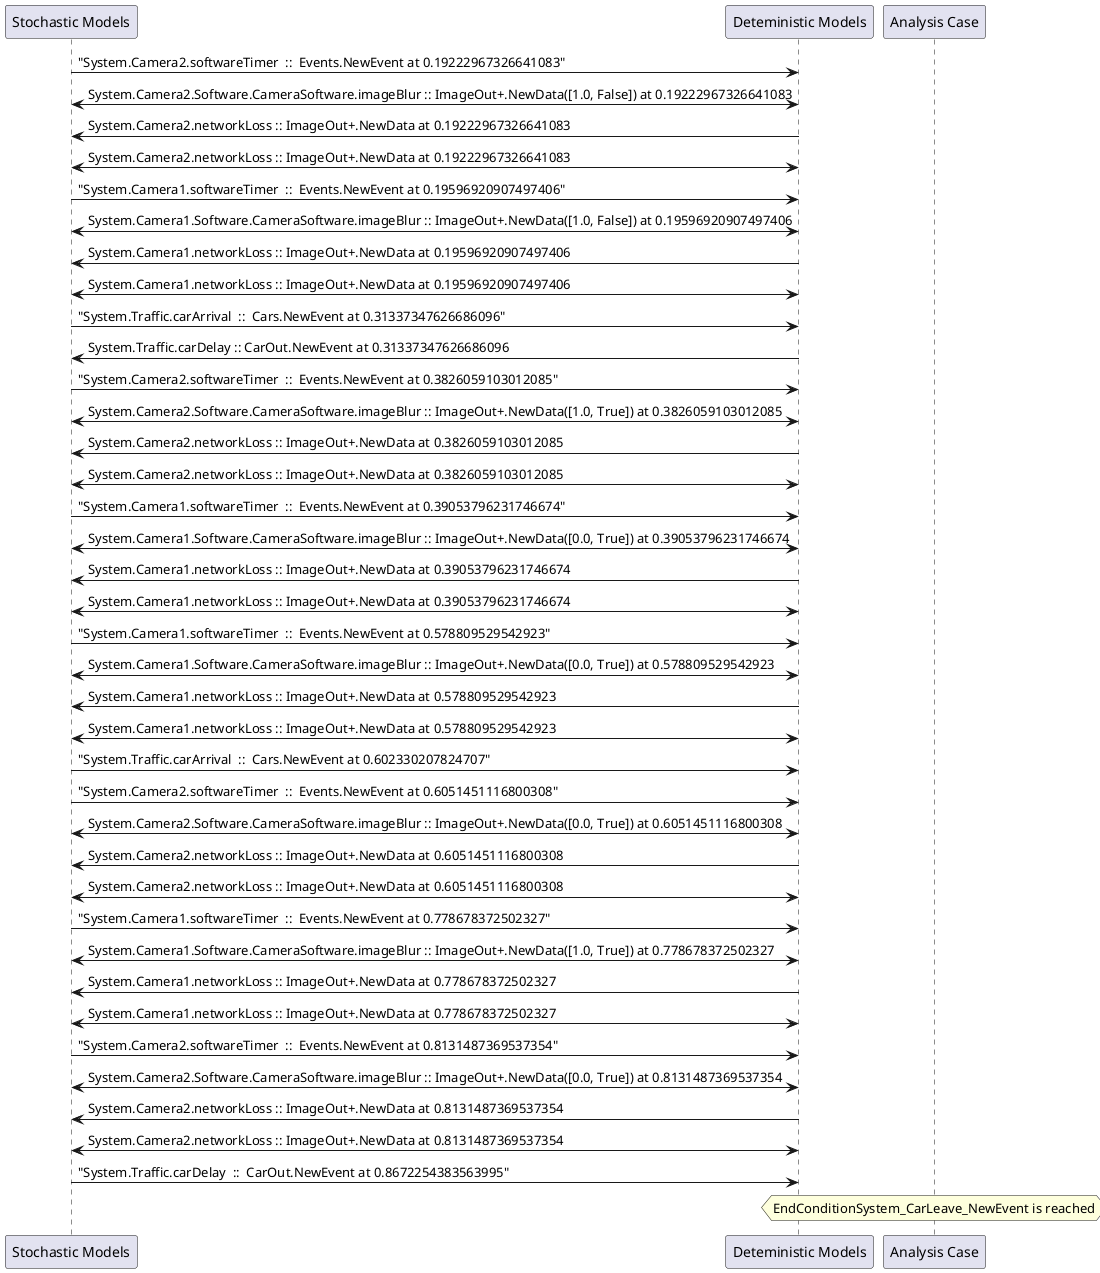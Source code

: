 
	@startuml
	participant "Stochastic Models" as stochmodel
	participant "Deteministic Models" as detmodel
	participant "Analysis Case" as analysis
	{34097_stop} stochmodel -> detmodel : "System.Camera2.softwareTimer  ::  Events.NewEvent at 0.19222967326641083"
detmodel <-> stochmodel : System.Camera2.Software.CameraSoftware.imageBlur :: ImageOut+.NewData([1.0, False]) at 0.19222967326641083
detmodel -> stochmodel : System.Camera2.networkLoss :: ImageOut+.NewData at 0.19222967326641083
detmodel <-> stochmodel : System.Camera2.networkLoss :: ImageOut+.NewData at 0.19222967326641083
{34081_stop} stochmodel -> detmodel : "System.Camera1.softwareTimer  ::  Events.NewEvent at 0.19596920907497406"
detmodel <-> stochmodel : System.Camera1.Software.CameraSoftware.imageBlur :: ImageOut+.NewData([1.0, False]) at 0.19596920907497406
detmodel -> stochmodel : System.Camera1.networkLoss :: ImageOut+.NewData at 0.19596920907497406
detmodel <-> stochmodel : System.Camera1.networkLoss :: ImageOut+.NewData at 0.19596920907497406
{34112_stop} stochmodel -> detmodel : "System.Traffic.carArrival  ::  Cars.NewEvent at 0.31337347626686096"
{34122_start} detmodel -> stochmodel : System.Traffic.carDelay :: CarOut.NewEvent at 0.31337347626686096
{34098_stop} stochmodel -> detmodel : "System.Camera2.softwareTimer  ::  Events.NewEvent at 0.3826059103012085"
detmodel <-> stochmodel : System.Camera2.Software.CameraSoftware.imageBlur :: ImageOut+.NewData([1.0, True]) at 0.3826059103012085
detmodel -> stochmodel : System.Camera2.networkLoss :: ImageOut+.NewData at 0.3826059103012085
detmodel <-> stochmodel : System.Camera2.networkLoss :: ImageOut+.NewData at 0.3826059103012085
{34082_stop} stochmodel -> detmodel : "System.Camera1.softwareTimer  ::  Events.NewEvent at 0.39053796231746674"
detmodel <-> stochmodel : System.Camera1.Software.CameraSoftware.imageBlur :: ImageOut+.NewData([0.0, True]) at 0.39053796231746674
detmodel -> stochmodel : System.Camera1.networkLoss :: ImageOut+.NewData at 0.39053796231746674
detmodel <-> stochmodel : System.Camera1.networkLoss :: ImageOut+.NewData at 0.39053796231746674
{34083_stop} stochmodel -> detmodel : "System.Camera1.softwareTimer  ::  Events.NewEvent at 0.578809529542923"
detmodel <-> stochmodel : System.Camera1.Software.CameraSoftware.imageBlur :: ImageOut+.NewData([0.0, True]) at 0.578809529542923
detmodel -> stochmodel : System.Camera1.networkLoss :: ImageOut+.NewData at 0.578809529542923
detmodel <-> stochmodel : System.Camera1.networkLoss :: ImageOut+.NewData at 0.578809529542923
{34113_stop} stochmodel -> detmodel : "System.Traffic.carArrival  ::  Cars.NewEvent at 0.602330207824707"
{34099_stop} stochmodel -> detmodel : "System.Camera2.softwareTimer  ::  Events.NewEvent at 0.6051451116800308"
detmodel <-> stochmodel : System.Camera2.Software.CameraSoftware.imageBlur :: ImageOut+.NewData([0.0, True]) at 0.6051451116800308
detmodel -> stochmodel : System.Camera2.networkLoss :: ImageOut+.NewData at 0.6051451116800308
detmodel <-> stochmodel : System.Camera2.networkLoss :: ImageOut+.NewData at 0.6051451116800308
{34084_stop} stochmodel -> detmodel : "System.Camera1.softwareTimer  ::  Events.NewEvent at 0.778678372502327"
detmodel <-> stochmodel : System.Camera1.Software.CameraSoftware.imageBlur :: ImageOut+.NewData([1.0, True]) at 0.778678372502327
detmodel -> stochmodel : System.Camera1.networkLoss :: ImageOut+.NewData at 0.778678372502327
detmodel <-> stochmodel : System.Camera1.networkLoss :: ImageOut+.NewData at 0.778678372502327
{34100_stop} stochmodel -> detmodel : "System.Camera2.softwareTimer  ::  Events.NewEvent at 0.8131487369537354"
detmodel <-> stochmodel : System.Camera2.Software.CameraSoftware.imageBlur :: ImageOut+.NewData([0.0, True]) at 0.8131487369537354
detmodel -> stochmodel : System.Camera2.networkLoss :: ImageOut+.NewData at 0.8131487369537354
detmodel <-> stochmodel : System.Camera2.networkLoss :: ImageOut+.NewData at 0.8131487369537354
{34122_stop} stochmodel -> detmodel : "System.Traffic.carDelay  ::  CarOut.NewEvent at 0.8672254383563995"
{34122_start} <-> {34122_stop} : delay
hnote over analysis 
EndConditionSystem_CarLeave_NewEvent is reached
endnote
@enduml